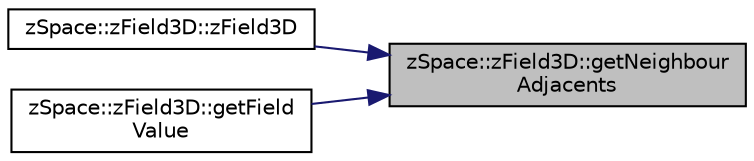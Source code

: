 digraph "zSpace::zField3D::getNeighbourAdjacents"
{
 // LATEX_PDF_SIZE
  edge [fontname="Helvetica",fontsize="10",labelfontname="Helvetica",labelfontsize="10"];
  node [fontname="Helvetica",fontsize="10",shape=record];
  rankdir="RL";
  Node40 [label="zSpace::zField3D::getNeighbour\lAdjacents",height=0.2,width=0.4,color="black", fillcolor="grey75", style="filled", fontcolor="black",tooltip="This method gets the immediate adjacent neighbours of the field at the input index."];
  Node40 -> Node41 [dir="back",color="midnightblue",fontsize="10",style="solid",fontname="Helvetica"];
  Node41 [label="zSpace::zField3D::zField3D",height=0.2,width=0.4,color="black", fillcolor="white", style="filled",URL="$classz_space_1_1z_field3_d.html#a0383fe9516c784733238a59fdbf3c3af",tooltip="Overloaded constructor."];
  Node40 -> Node42 [dir="back",color="midnightblue",fontsize="10",style="solid",fontname="Helvetica"];
  Node42 [label="zSpace::zField3D::getField\lValue",height=0.2,width=0.4,color="black", fillcolor="white", style="filled",URL="$classz_space_1_1z_field3_d.html#adcf934de0d3f67df45b073c1a5b978b5",tooltip="This method gets the value of the field at the input sample position."];
}
